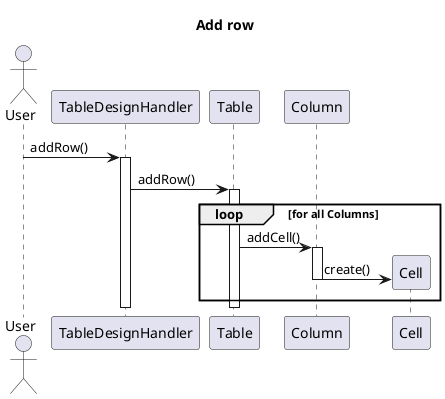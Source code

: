 @startuml
title Add row
Actor User

User -> TableDesignHandler: addRow()
activate TableDesignHandler
TableDesignHandler -> Table: addRow()
activate Table
loop for all Columns
    Table -> Column: addCell()
    activate Column
    create Cell
    Column -> Cell: create()
    deactivate Column
end
deactivate Table
deactivate TableDesignHandler

@enduml